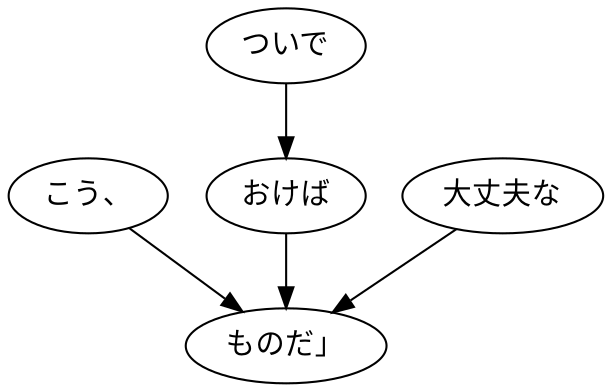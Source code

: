 digraph graph7641 {
	node0 [label="こう、"];
	node1 [label="ついで"];
	node2 [label="おけば"];
	node3 [label="大丈夫な"];
	node4 [label="ものだ」"];
	node0 -> node4;
	node1 -> node2;
	node2 -> node4;
	node3 -> node4;
}
